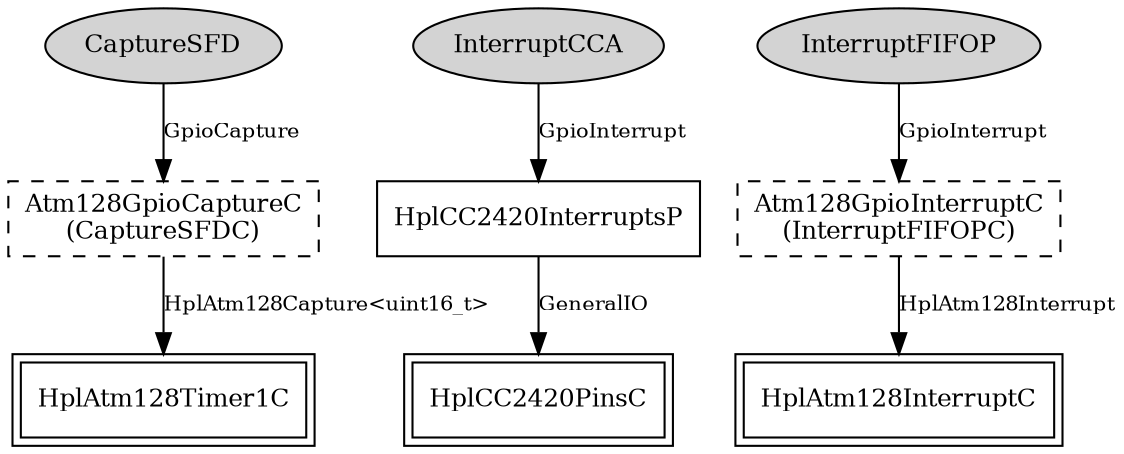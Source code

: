 digraph "tos.platforms.micaz.chips.cc2420.HplCC2420InterruptsC" {
  n0x408e37f0 [shape=ellipse, style=filled, label="CaptureSFD", fontsize=12];
  "HplCC2420InterruptsC.CaptureSFDC" [fontsize=12, shape=box, style=dashed, label="Atm128GpioCaptureC\n(CaptureSFDC)", URL="../chtml/tos.chips.atm128.timer.Atm128GpioCaptureC.html"];
  n0x408e3ef0 [shape=ellipse, style=filled, label="InterruptCCA", fontsize=12];
  "HplCC2420InterruptsP" [fontsize=12, shape=box, URL="../chtml/tos.platforms.micaz.chips.cc2420.HplCC2420InterruptsP.html"];
  n0x408c9618 [shape=ellipse, style=filled, label="InterruptFIFOP", fontsize=12];
  "HplCC2420InterruptsC.InterruptFIFOPC" [fontsize=12, shape=box, style=dashed, label="Atm128GpioInterruptC\n(InterruptFIFOPC)", URL="../chtml/tos.chips.atm128.pins.Atm128GpioInterruptC.html"];
  "HplCC2420InterruptsC.CaptureSFDC" [fontsize=12, shape=box, style=dashed, label="Atm128GpioCaptureC\n(CaptureSFDC)", URL="../chtml/tos.chips.atm128.timer.Atm128GpioCaptureC.html"];
  "HplAtm128Timer1C" [fontsize=12, shape=box,peripheries=2, URL="../chtml/tos.chips.atm128.timer.HplAtm128Timer1C.html"];
  "HplCC2420InterruptsC.InterruptFIFOPC" [fontsize=12, shape=box, style=dashed, label="Atm128GpioInterruptC\n(InterruptFIFOPC)", URL="../chtml/tos.chips.atm128.pins.Atm128GpioInterruptC.html"];
  "HplAtm128InterruptC" [fontsize=12, shape=box,peripheries=2, URL="../chtml/tos.chips.atm128.pins.HplAtm128InterruptC.html"];
  "HplCC2420InterruptsP" [fontsize=12, shape=box, URL="../chtml/tos.platforms.micaz.chips.cc2420.HplCC2420InterruptsP.html"];
  "HplCC2420PinsC" [fontsize=12, shape=box,peripheries=2, URL="../chtml/tos.platforms.micaz.chips.cc2420.HplCC2420PinsC.html"];
  "n0x408e37f0" -> "HplCC2420InterruptsC.CaptureSFDC" [label="GpioCapture", URL="../ihtml/tos.interfaces.GpioCapture.html", fontsize=10];
  "n0x408e3ef0" -> "HplCC2420InterruptsP" [label="GpioInterrupt", URL="../ihtml/tos.interfaces.GpioInterrupt.html", fontsize=10];
  "n0x408c9618" -> "HplCC2420InterruptsC.InterruptFIFOPC" [label="GpioInterrupt", URL="../ihtml/tos.interfaces.GpioInterrupt.html", fontsize=10];
  "HplCC2420InterruptsC.CaptureSFDC" -> "HplAtm128Timer1C" [label="HplAtm128Capture<uint16_t>", URL="../ihtml/tos.chips.atm128.timer.HplAtm128Capture.html", fontsize=10];
  "HplCC2420InterruptsC.InterruptFIFOPC" -> "HplAtm128InterruptC" [label="HplAtm128Interrupt", URL="../ihtml/tos.chips.atm128.pins.HplAtm128Interrupt.html", fontsize=10];
  "HplCC2420InterruptsP" -> "HplCC2420PinsC" [label="GeneralIO", URL="../ihtml/tos.interfaces.GeneralIO.html", fontsize=10];
}
